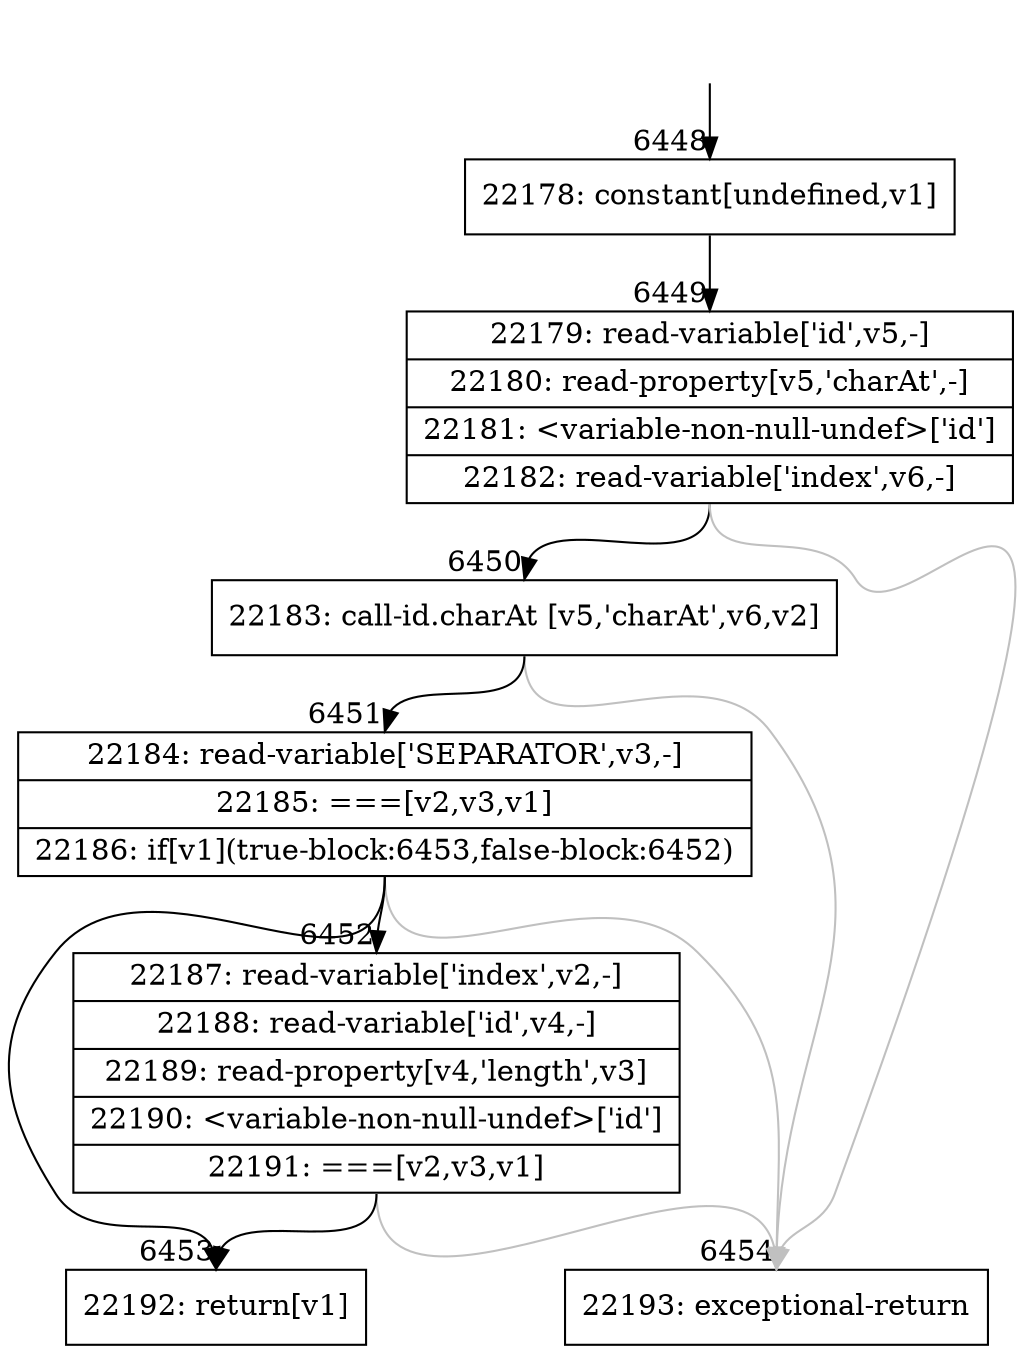 digraph {
rankdir="TD"
BB_entry444[shape=none,label=""];
BB_entry444 -> BB6448 [tailport=s, headport=n, headlabel="    6448"]
BB6448 [shape=record label="{22178: constant[undefined,v1]}" ] 
BB6448 -> BB6449 [tailport=s, headport=n, headlabel="      6449"]
BB6449 [shape=record label="{22179: read-variable['id',v5,-]|22180: read-property[v5,'charAt',-]|22181: \<variable-non-null-undef\>['id']|22182: read-variable['index',v6,-]}" ] 
BB6449 -> BB6450 [tailport=s, headport=n, headlabel="      6450"]
BB6449 -> BB6454 [tailport=s, headport=n, color=gray, headlabel="      6454"]
BB6450 [shape=record label="{22183: call-id.charAt [v5,'charAt',v6,v2]}" ] 
BB6450 -> BB6451 [tailport=s, headport=n, headlabel="      6451"]
BB6450 -> BB6454 [tailport=s, headport=n, color=gray]
BB6451 [shape=record label="{22184: read-variable['SEPARATOR',v3,-]|22185: ===[v2,v3,v1]|22186: if[v1](true-block:6453,false-block:6452)}" ] 
BB6451 -> BB6453 [tailport=s, headport=n, headlabel="      6453"]
BB6451 -> BB6452 [tailport=s, headport=n, headlabel="      6452"]
BB6451 -> BB6454 [tailport=s, headport=n, color=gray]
BB6452 [shape=record label="{22187: read-variable['index',v2,-]|22188: read-variable['id',v4,-]|22189: read-property[v4,'length',v3]|22190: \<variable-non-null-undef\>['id']|22191: ===[v2,v3,v1]}" ] 
BB6452 -> BB6453 [tailport=s, headport=n]
BB6452 -> BB6454 [tailport=s, headport=n, color=gray]
BB6453 [shape=record label="{22192: return[v1]}" ] 
BB6454 [shape=record label="{22193: exceptional-return}" ] 
//#$~ 11333
}
